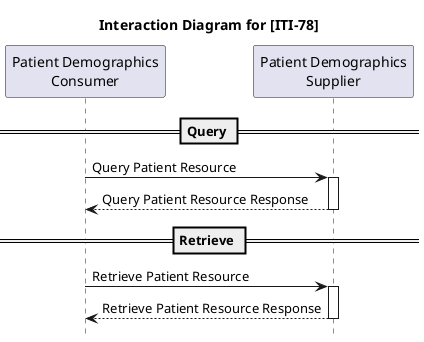 @startuml
hide footbox

title Interaction Diagram for [ITI-78]

hide footbox
autoactivate on

participant "Patient Demographics\nConsumer" as Client
participant "Patient Demographics\nSupplier" as Server

== Query ==
Client -> Server : Query Patient Resource
Server --> Client : Query Patient Resource Response

== Retrieve ==
Client -> Server : Retrieve Patient Resource
Server --> Client : Retrieve Patient Resource Response

@enduml